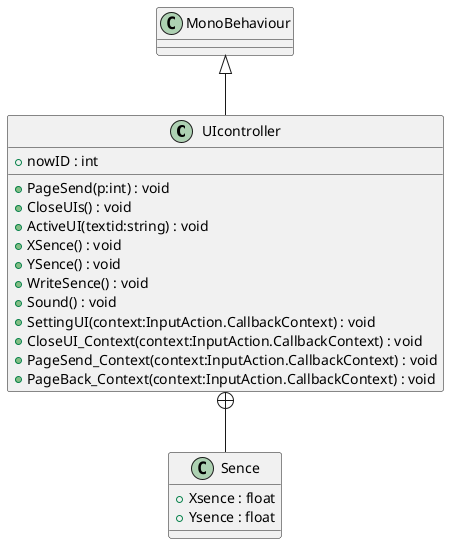 @startuml
class UIcontroller {
    + nowID : int
    + PageSend(p:int) : void
    + CloseUIs() : void
    + ActiveUI(textid:string) : void
    + XSence() : void
    + YSence() : void
    + WriteSence() : void
    + Sound() : void
    + SettingUI(context:InputAction.CallbackContext) : void
    + CloseUI_Context(context:InputAction.CallbackContext) : void
    + PageSend_Context(context:InputAction.CallbackContext) : void
    + PageBack_Context(context:InputAction.CallbackContext) : void
}
class Sence {
    + Xsence : float
    + Ysence : float
}
MonoBehaviour <|-- UIcontroller
UIcontroller +-- Sence
@enduml

